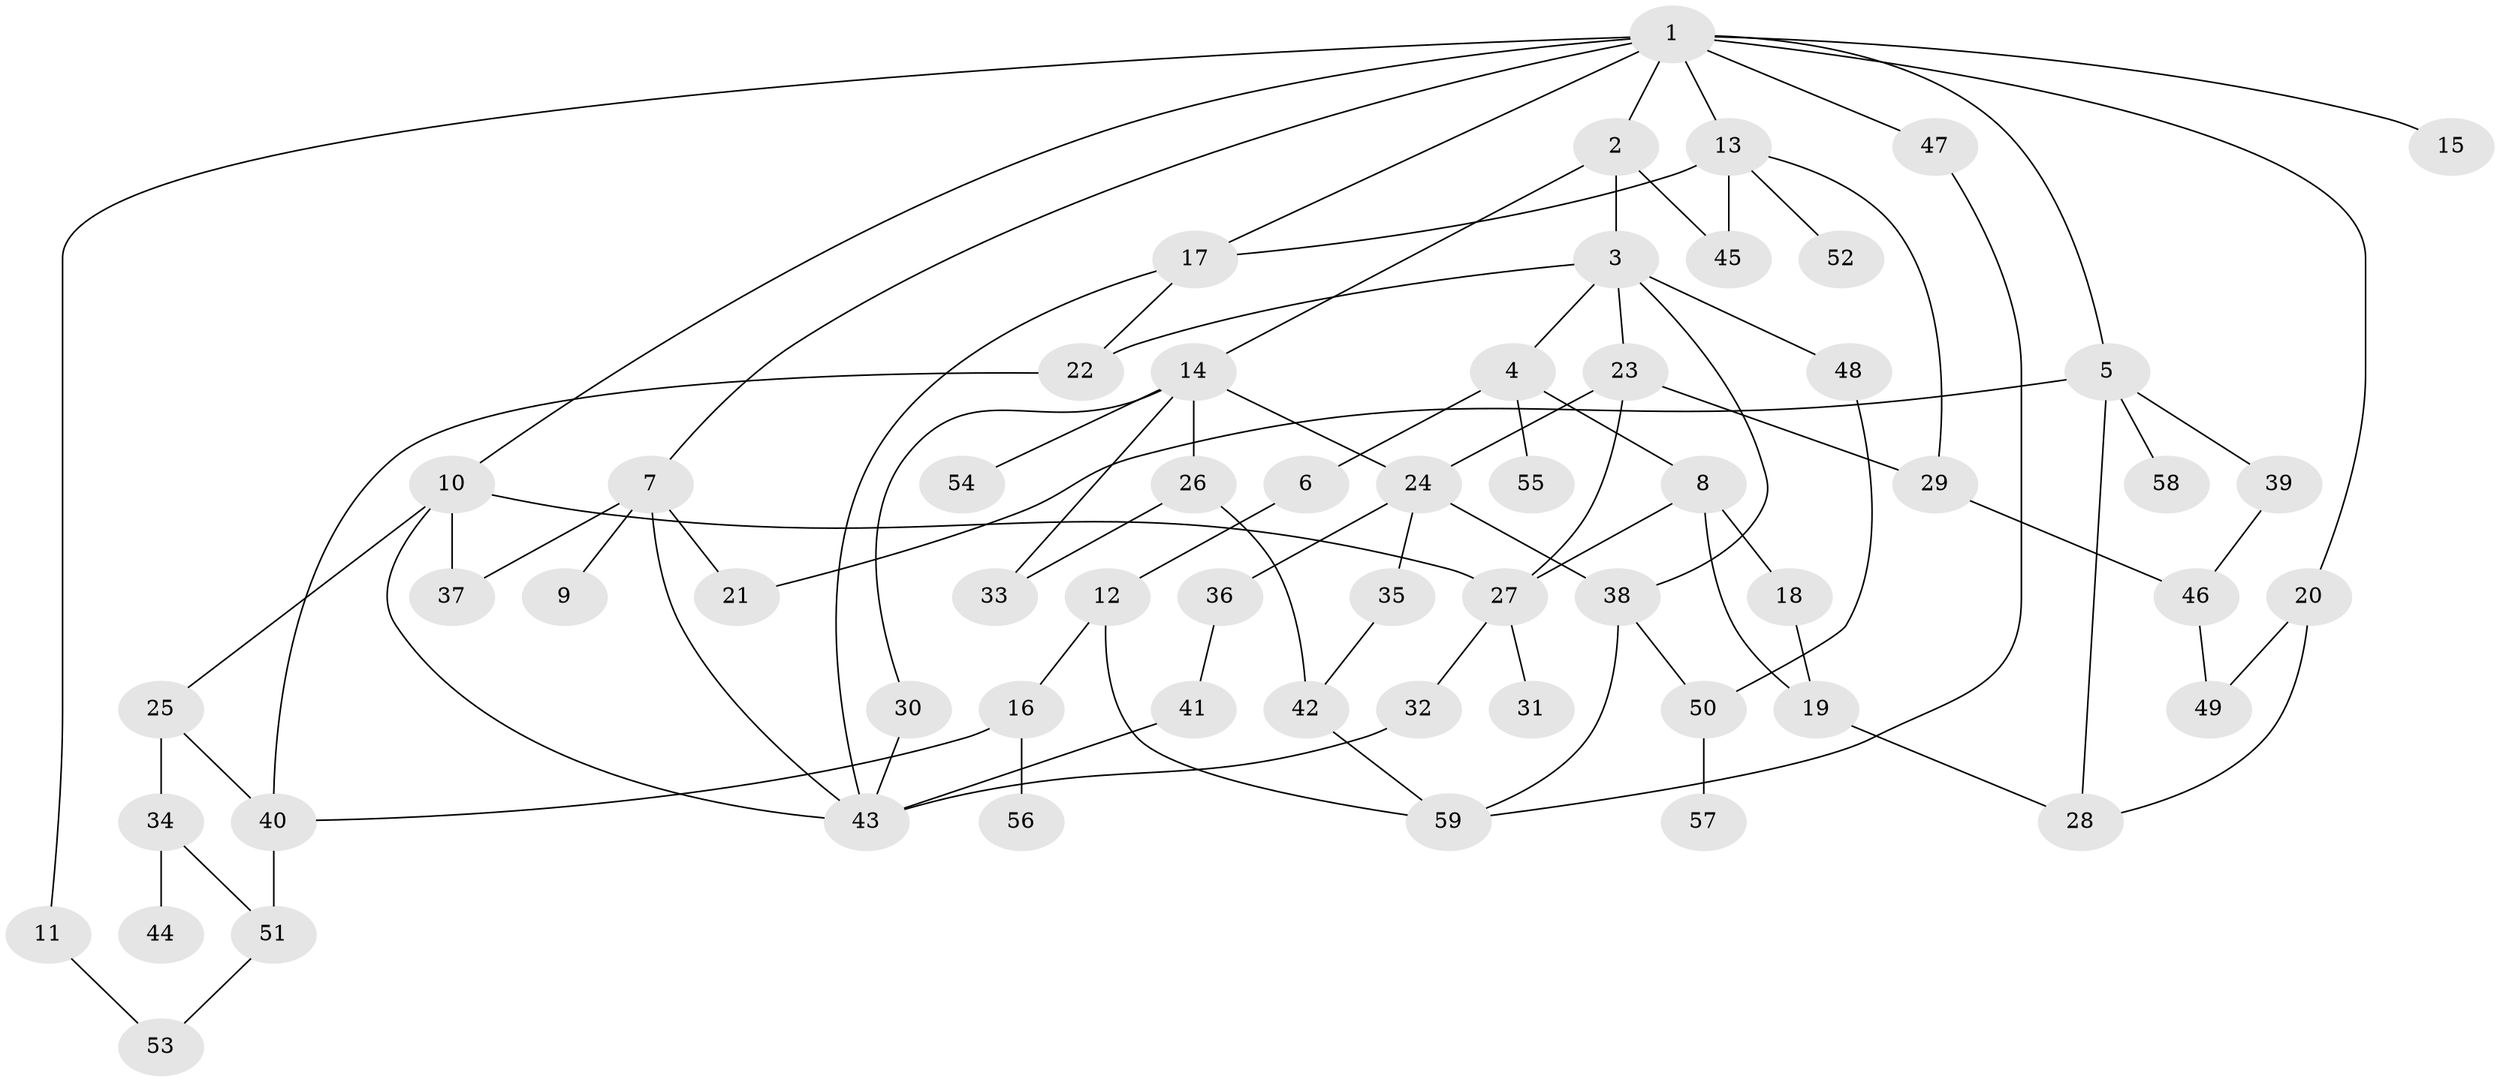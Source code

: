 // coarse degree distribution, {10: 0.023809523809523808, 4: 0.16666666666666666, 5: 0.14285714285714285, 3: 0.19047619047619047, 1: 0.23809523809523808, 2: 0.19047619047619047, 7: 0.047619047619047616}
// Generated by graph-tools (version 1.1) at 2025/36/03/04/25 23:36:07]
// undirected, 59 vertices, 88 edges
graph export_dot {
  node [color=gray90,style=filled];
  1;
  2;
  3;
  4;
  5;
  6;
  7;
  8;
  9;
  10;
  11;
  12;
  13;
  14;
  15;
  16;
  17;
  18;
  19;
  20;
  21;
  22;
  23;
  24;
  25;
  26;
  27;
  28;
  29;
  30;
  31;
  32;
  33;
  34;
  35;
  36;
  37;
  38;
  39;
  40;
  41;
  42;
  43;
  44;
  45;
  46;
  47;
  48;
  49;
  50;
  51;
  52;
  53;
  54;
  55;
  56;
  57;
  58;
  59;
  1 -- 2;
  1 -- 5;
  1 -- 7;
  1 -- 10;
  1 -- 11;
  1 -- 13;
  1 -- 15;
  1 -- 20;
  1 -- 47;
  1 -- 17;
  2 -- 3;
  2 -- 14;
  2 -- 45;
  3 -- 4;
  3 -- 23;
  3 -- 48;
  3 -- 38;
  3 -- 22;
  4 -- 6;
  4 -- 8;
  4 -- 55;
  5 -- 28;
  5 -- 39;
  5 -- 58;
  5 -- 21;
  6 -- 12;
  7 -- 9;
  7 -- 21;
  7 -- 37;
  7 -- 43;
  8 -- 18;
  8 -- 19;
  8 -- 27;
  10 -- 25;
  10 -- 27;
  10 -- 43;
  10 -- 37;
  11 -- 53;
  12 -- 16;
  12 -- 59;
  13 -- 17;
  13 -- 45;
  13 -- 52;
  13 -- 29;
  14 -- 24;
  14 -- 26;
  14 -- 30;
  14 -- 33;
  14 -- 54;
  16 -- 56;
  16 -- 40;
  17 -- 22;
  17 -- 43;
  18 -- 19;
  19 -- 28;
  20 -- 49;
  20 -- 28;
  22 -- 40;
  23 -- 29;
  23 -- 24;
  23 -- 27;
  24 -- 35;
  24 -- 36;
  24 -- 38;
  25 -- 34;
  25 -- 40;
  26 -- 42;
  26 -- 33;
  27 -- 31;
  27 -- 32;
  29 -- 46;
  30 -- 43;
  32 -- 43;
  34 -- 44;
  34 -- 51;
  35 -- 42;
  36 -- 41;
  38 -- 50;
  38 -- 59;
  39 -- 46;
  40 -- 51;
  41 -- 43;
  42 -- 59;
  46 -- 49;
  47 -- 59;
  48 -- 50;
  50 -- 57;
  51 -- 53;
}
